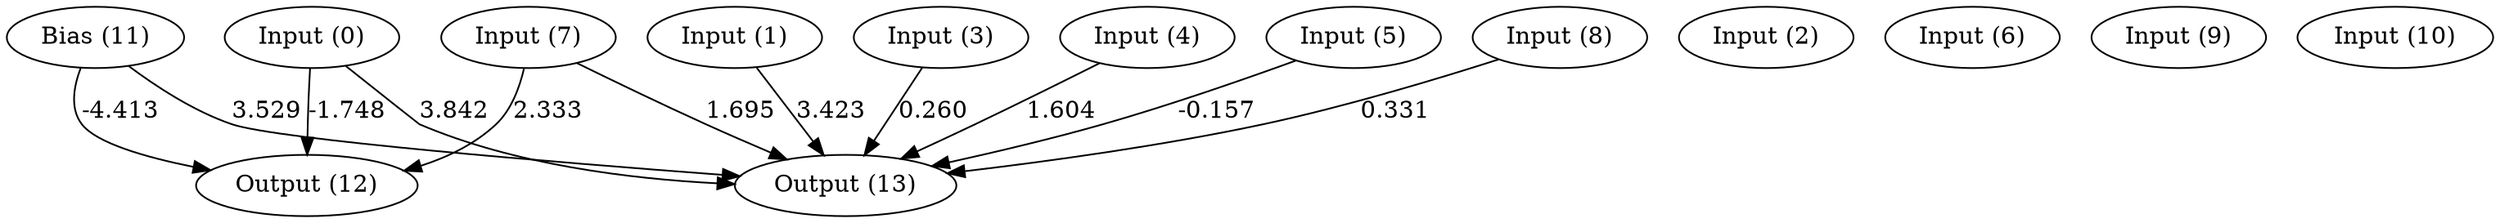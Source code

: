 digraph G {
  11 [ label="Bias (11)" ];
  0 [ label="Input (0)" ];
  1 [ label="Input (1)" ];
  2 [ label="Input (2)" ];
  3 [ label="Input (3)" ];
  4 [ label="Input (4)" ];
  5 [ label="Input (5)" ];
  6 [ label="Input (6)" ];
  7 [ label="Input (7)" ];
  8 [ label="Input (8)" ];
  9 [ label="Input (9)" ];
  10 [ label="Input (10)" ];
  12 [ label="Output (12)" ];
  13 [ label="Output (13)" ];
  { rank=same 11 0 1 2 3 4 5 6 7 8 9 10 }
  { rank=same 12 13 }
  11 -> 12 [ label="-4.413" ];
  11 -> 13 [ label="3.529" ];
  0 -> 12 [ label="-1.748" ];
  0 -> 13 [ label="3.842" ];
  1 -> 13 [ label="3.423" ];
  3 -> 13 [ label="0.260" ];
  4 -> 13 [ label="1.604" ];
  5 -> 13 [ label="-0.157" ];
  7 -> 12 [ label="2.333" ];
  7 -> 13 [ label="1.695" ];
  8 -> 13 [ label="0.331" ];
}
